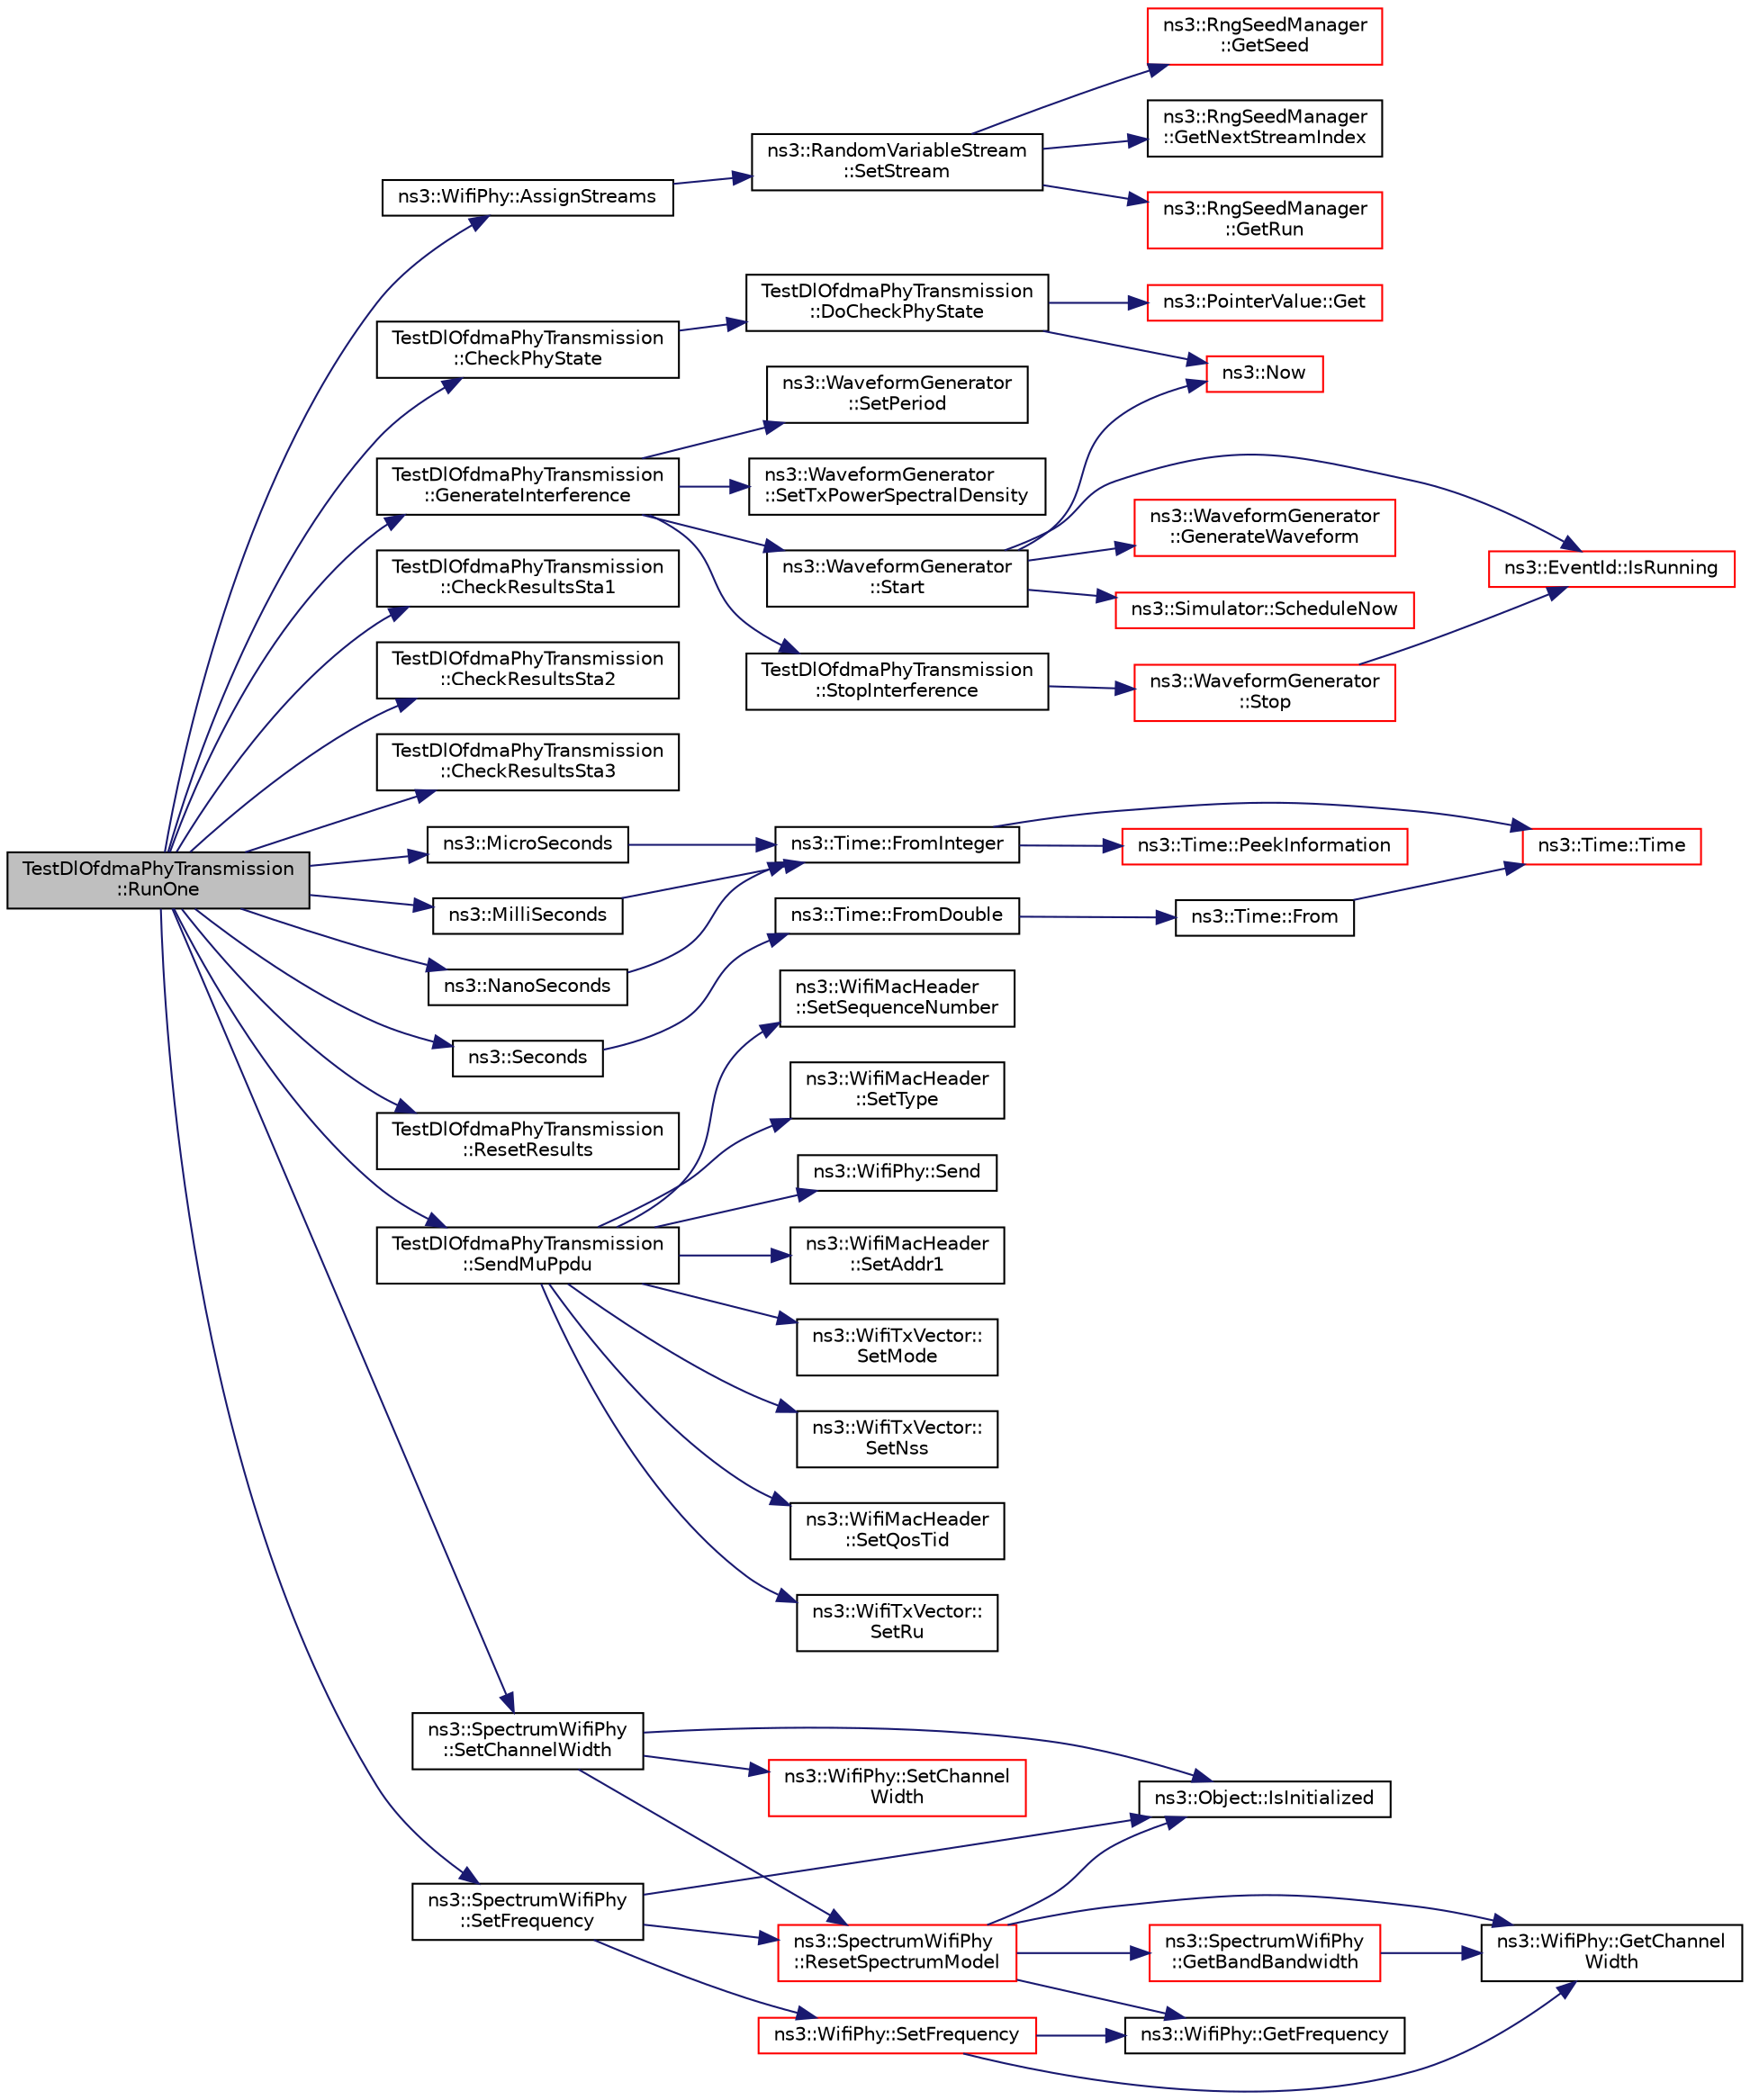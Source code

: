 digraph "TestDlOfdmaPhyTransmission::RunOne"
{
 // LATEX_PDF_SIZE
  edge [fontname="Helvetica",fontsize="10",labelfontname="Helvetica",labelfontsize="10"];
  node [fontname="Helvetica",fontsize="10",shape=record];
  rankdir="LR";
  Node1 [label="TestDlOfdmaPhyTransmission\l::RunOne",height=0.2,width=0.4,color="black", fillcolor="grey75", style="filled", fontcolor="black",tooltip="Run one function."];
  Node1 -> Node2 [color="midnightblue",fontsize="10",style="solid",fontname="Helvetica"];
  Node2 [label="ns3::WifiPhy::AssignStreams",height=0.2,width=0.4,color="black", fillcolor="white", style="filled",URL="$classns3_1_1_wifi_phy.html#afb67fffd3cfed4a799b1c92544dc0b55",tooltip="Assign a fixed random variable stream number to the random variables used by this model."];
  Node2 -> Node3 [color="midnightblue",fontsize="10",style="solid",fontname="Helvetica"];
  Node3 [label="ns3::RandomVariableStream\l::SetStream",height=0.2,width=0.4,color="black", fillcolor="white", style="filled",URL="$classns3_1_1_random_variable_stream.html#add11aaf975607746b7e271d300659a94",tooltip="Specifies the stream number for the RngStream."];
  Node3 -> Node4 [color="midnightblue",fontsize="10",style="solid",fontname="Helvetica"];
  Node4 [label="ns3::RngSeedManager\l::GetNextStreamIndex",height=0.2,width=0.4,color="black", fillcolor="white", style="filled",URL="$classns3_1_1_rng_seed_manager.html#ac109366285260eb4c1e124862d2fd4ad",tooltip="Get the next automatically assigned stream index."];
  Node3 -> Node5 [color="midnightblue",fontsize="10",style="solid",fontname="Helvetica"];
  Node5 [label="ns3::RngSeedManager\l::GetRun",height=0.2,width=0.4,color="red", fillcolor="white", style="filled",URL="$classns3_1_1_rng_seed_manager.html#afaf1b845d2523df05ca341a930de24b3",tooltip="Get the current run number."];
  Node3 -> Node9 [color="midnightblue",fontsize="10",style="solid",fontname="Helvetica"];
  Node9 [label="ns3::RngSeedManager\l::GetSeed",height=0.2,width=0.4,color="red", fillcolor="white", style="filled",URL="$classns3_1_1_rng_seed_manager.html#a09f2d185f02aac599cd5a244c4b73ba5",tooltip="Get the current seed value which will be used by all subsequently instantiated RandomVariableStream o..."];
  Node1 -> Node10 [color="midnightblue",fontsize="10",style="solid",fontname="Helvetica"];
  Node10 [label="TestDlOfdmaPhyTransmission\l::CheckPhyState",height=0.2,width=0.4,color="black", fillcolor="white", style="filled",URL="$class_test_dl_ofdma_phy_transmission.html#aab23a548cea1595472d61233a81503ff",tooltip="Schedule now to check the PHY state."];
  Node10 -> Node11 [color="midnightblue",fontsize="10",style="solid",fontname="Helvetica"];
  Node11 [label="TestDlOfdmaPhyTransmission\l::DoCheckPhyState",height=0.2,width=0.4,color="black", fillcolor="white", style="filled",URL="$class_test_dl_ofdma_phy_transmission.html#ac6b1df6fd8274bfdd6f951a147439709",tooltip="Check the PHY state now."];
  Node11 -> Node12 [color="midnightblue",fontsize="10",style="solid",fontname="Helvetica"];
  Node12 [label="ns3::PointerValue::Get",height=0.2,width=0.4,color="red", fillcolor="white", style="filled",URL="$classns3_1_1_pointer_value.html#a13334c3a4ada0f439bdad5190a0994c7",tooltip=" "];
  Node11 -> Node14 [color="midnightblue",fontsize="10",style="solid",fontname="Helvetica"];
  Node14 [label="ns3::Now",height=0.2,width=0.4,color="red", fillcolor="white", style="filled",URL="$group__simulator.html#gac3635e2e87f7ce316c89290ee1b01d0d",tooltip="create an ns3::Time instance which contains the current simulation time."];
  Node1 -> Node64 [color="midnightblue",fontsize="10",style="solid",fontname="Helvetica"];
  Node64 [label="TestDlOfdmaPhyTransmission\l::CheckResultsSta1",height=0.2,width=0.4,color="black", fillcolor="white", style="filled",URL="$class_test_dl_ofdma_phy_transmission.html#ab588211b6c5015dad909261670d81f2f",tooltip="Check the results for STA 1."];
  Node1 -> Node65 [color="midnightblue",fontsize="10",style="solid",fontname="Helvetica"];
  Node65 [label="TestDlOfdmaPhyTransmission\l::CheckResultsSta2",height=0.2,width=0.4,color="black", fillcolor="white", style="filled",URL="$class_test_dl_ofdma_phy_transmission.html#a9b7939ac55b43a97e1387b052c2515a9",tooltip="Check the results for STA 2."];
  Node1 -> Node66 [color="midnightblue",fontsize="10",style="solid",fontname="Helvetica"];
  Node66 [label="TestDlOfdmaPhyTransmission\l::CheckResultsSta3",height=0.2,width=0.4,color="black", fillcolor="white", style="filled",URL="$class_test_dl_ofdma_phy_transmission.html#aeb259b2d9ee64bc44354f82c2e4eba53",tooltip="Check the results for STA 3."];
  Node1 -> Node67 [color="midnightblue",fontsize="10",style="solid",fontname="Helvetica"];
  Node67 [label="TestDlOfdmaPhyTransmission\l::GenerateInterference",height=0.2,width=0.4,color="black", fillcolor="white", style="filled",URL="$class_test_dl_ofdma_phy_transmission.html#a492080b1b2dcc46df28d277e9045a201",tooltip="Generate interference function."];
  Node67 -> Node68 [color="midnightblue",fontsize="10",style="solid",fontname="Helvetica"];
  Node68 [label="ns3::WaveformGenerator\l::SetPeriod",height=0.2,width=0.4,color="black", fillcolor="white", style="filled",URL="$classns3_1_1_waveform_generator.html#af3dfd909dc0ba232cb44e88ea95f8675",tooltip="Set the period according to which the WaveformGenerator switches on and off."];
  Node67 -> Node69 [color="midnightblue",fontsize="10",style="solid",fontname="Helvetica"];
  Node69 [label="ns3::WaveformGenerator\l::SetTxPowerSpectralDensity",height=0.2,width=0.4,color="black", fillcolor="white", style="filled",URL="$classns3_1_1_waveform_generator.html#ae4e8fb49cc64954886b4eba3bd450543",tooltip="Set the Power Spectral Density used for outgoing waveforms."];
  Node67 -> Node70 [color="midnightblue",fontsize="10",style="solid",fontname="Helvetica"];
  Node70 [label="ns3::WaveformGenerator\l::Start",height=0.2,width=0.4,color="black", fillcolor="white", style="filled",URL="$classns3_1_1_waveform_generator.html#acae62e68efad9596b5714f291c9f23bb",tooltip="Start the waveform generator."];
  Node70 -> Node71 [color="midnightblue",fontsize="10",style="solid",fontname="Helvetica"];
  Node71 [label="ns3::WaveformGenerator\l::GenerateWaveform",height=0.2,width=0.4,color="red", fillcolor="white", style="filled",URL="$classns3_1_1_waveform_generator.html#a79891eacee028b286ba0c0473b15454c",tooltip="Generates a waveform."];
  Node70 -> Node84 [color="midnightblue",fontsize="10",style="solid",fontname="Helvetica"];
  Node84 [label="ns3::EventId::IsRunning",height=0.2,width=0.4,color="red", fillcolor="white", style="filled",URL="$classns3_1_1_event_id.html#a8b41e6f8c54db6bede8a7dcaf917074a",tooltip="This method is syntactic sugar for !IsExpired()."];
  Node70 -> Node14 [color="midnightblue",fontsize="10",style="solid",fontname="Helvetica"];
  Node70 -> Node88 [color="midnightblue",fontsize="10",style="solid",fontname="Helvetica"];
  Node88 [label="ns3::Simulator::ScheduleNow",height=0.2,width=0.4,color="red", fillcolor="white", style="filled",URL="$classns3_1_1_simulator.html#ab8a8b58feaa12f531175df5fd355c362",tooltip="Schedule an event to expire Now."];
  Node67 -> Node91 [color="midnightblue",fontsize="10",style="solid",fontname="Helvetica"];
  Node91 [label="TestDlOfdmaPhyTransmission\l::StopInterference",height=0.2,width=0.4,color="black", fillcolor="white", style="filled",URL="$class_test_dl_ofdma_phy_transmission.html#a75b5e87baa097d12c96cccfeaf51909a",tooltip="Stop interference function."];
  Node91 -> Node92 [color="midnightblue",fontsize="10",style="solid",fontname="Helvetica"];
  Node92 [label="ns3::WaveformGenerator\l::Stop",height=0.2,width=0.4,color="red", fillcolor="white", style="filled",URL="$classns3_1_1_waveform_generator.html#af3f769456a90799a9fe7634bf0ba892e",tooltip="Stop the waveform generator."];
  Node92 -> Node84 [color="midnightblue",fontsize="10",style="solid",fontname="Helvetica"];
  Node1 -> Node96 [color="midnightblue",fontsize="10",style="solid",fontname="Helvetica"];
  Node96 [label="ns3::MicroSeconds",height=0.2,width=0.4,color="black", fillcolor="white", style="filled",URL="$group__timecivil.html#ga17465a639c8d1464e76538afdd78a9f0",tooltip="Construct a Time in the indicated unit."];
  Node96 -> Node97 [color="midnightblue",fontsize="10",style="solid",fontname="Helvetica"];
  Node97 [label="ns3::Time::FromInteger",height=0.2,width=0.4,color="black", fillcolor="white", style="filled",URL="$classns3_1_1_time.html#a3e742c67b2764e75ff95f9b754d43fe9",tooltip="Create a Time equal to value in unit unit."];
  Node97 -> Node98 [color="midnightblue",fontsize="10",style="solid",fontname="Helvetica"];
  Node98 [label="ns3::Time::Time",height=0.2,width=0.4,color="red", fillcolor="white", style="filled",URL="$classns3_1_1_time.html#a8a39dc1b8cbbd7fe6d940e492d1b925e",tooltip="Default constructor, with value 0."];
  Node97 -> Node101 [color="midnightblue",fontsize="10",style="solid",fontname="Helvetica"];
  Node101 [label="ns3::Time::PeekInformation",height=0.2,width=0.4,color="red", fillcolor="white", style="filled",URL="$classns3_1_1_time.html#a0b023c55c20582aa7c1781aacf128034",tooltip="Get the Information record for timeUnit for the current Resolution."];
  Node1 -> Node106 [color="midnightblue",fontsize="10",style="solid",fontname="Helvetica"];
  Node106 [label="ns3::MilliSeconds",height=0.2,width=0.4,color="black", fillcolor="white", style="filled",URL="$group__timecivil.html#gaf26127cf4571146b83a92ee18679c7a9",tooltip="Construct a Time in the indicated unit."];
  Node106 -> Node97 [color="midnightblue",fontsize="10",style="solid",fontname="Helvetica"];
  Node1 -> Node107 [color="midnightblue",fontsize="10",style="solid",fontname="Helvetica"];
  Node107 [label="ns3::NanoSeconds",height=0.2,width=0.4,color="black", fillcolor="white", style="filled",URL="$group__timecivil.html#ga281d64bcb4dad96267d83c7688ec433f",tooltip="Construct a Time in the indicated unit."];
  Node107 -> Node97 [color="midnightblue",fontsize="10",style="solid",fontname="Helvetica"];
  Node1 -> Node108 [color="midnightblue",fontsize="10",style="solid",fontname="Helvetica"];
  Node108 [label="TestDlOfdmaPhyTransmission\l::ResetResults",height=0.2,width=0.4,color="black", fillcolor="white", style="filled",URL="$class_test_dl_ofdma_phy_transmission.html#ad7c838424e24d7168e58a9c2552ef87a",tooltip="Reset the results."];
  Node1 -> Node109 [color="midnightblue",fontsize="10",style="solid",fontname="Helvetica"];
  Node109 [label="ns3::Seconds",height=0.2,width=0.4,color="black", fillcolor="white", style="filled",URL="$group__timecivil.html#ga33c34b816f8ff6628e33d5c8e9713b9e",tooltip="Construct a Time in the indicated unit."];
  Node109 -> Node104 [color="midnightblue",fontsize="10",style="solid",fontname="Helvetica"];
  Node104 [label="ns3::Time::FromDouble",height=0.2,width=0.4,color="black", fillcolor="white", style="filled",URL="$classns3_1_1_time.html#a60e845f4a74e62495b86356afe604cb4",tooltip="Create a Time equal to value in unit unit."];
  Node104 -> Node105 [color="midnightblue",fontsize="10",style="solid",fontname="Helvetica"];
  Node105 [label="ns3::Time::From",height=0.2,width=0.4,color="black", fillcolor="white", style="filled",URL="$classns3_1_1_time.html#a34e4acc13d0e08cc8cb9cd3b838b9baf",tooltip="Create a Time in the current unit."];
  Node105 -> Node98 [color="midnightblue",fontsize="10",style="solid",fontname="Helvetica"];
  Node1 -> Node110 [color="midnightblue",fontsize="10",style="solid",fontname="Helvetica"];
  Node110 [label="TestDlOfdmaPhyTransmission\l::SendMuPpdu",height=0.2,width=0.4,color="black", fillcolor="white", style="filled",URL="$class_test_dl_ofdma_phy_transmission.html#afe56ec46ca095d86e1713aeff86f8804",tooltip="Send MU-PPDU function."];
  Node110 -> Node111 [color="midnightblue",fontsize="10",style="solid",fontname="Helvetica"];
  Node111 [label="ns3::WifiPhy::Send",height=0.2,width=0.4,color="black", fillcolor="white", style="filled",URL="$classns3_1_1_wifi_phy.html#a1423d40e3c21084b1e07a9360174deaa",tooltip=" "];
  Node110 -> Node112 [color="midnightblue",fontsize="10",style="solid",fontname="Helvetica"];
  Node112 [label="ns3::WifiMacHeader\l::SetAddr1",height=0.2,width=0.4,color="black", fillcolor="white", style="filled",URL="$classns3_1_1_wifi_mac_header.html#a6478a02b80d5c01657714c5c7a0ae1cb",tooltip="Fill the Address 1 field with the given address."];
  Node110 -> Node113 [color="midnightblue",fontsize="10",style="solid",fontname="Helvetica"];
  Node113 [label="ns3::WifiTxVector::\lSetMode",height=0.2,width=0.4,color="black", fillcolor="white", style="filled",URL="$classns3_1_1_wifi_tx_vector.html#af39f17fec348c22f8c963bcb6bb5fc53",tooltip="Sets the selected payload transmission mode."];
  Node110 -> Node114 [color="midnightblue",fontsize="10",style="solid",fontname="Helvetica"];
  Node114 [label="ns3::WifiTxVector::\lSetNss",height=0.2,width=0.4,color="black", fillcolor="white", style="filled",URL="$classns3_1_1_wifi_tx_vector.html#af6b333491a8b20c064d8d1ad35381194",tooltip="Sets the number of Nss."];
  Node110 -> Node115 [color="midnightblue",fontsize="10",style="solid",fontname="Helvetica"];
  Node115 [label="ns3::WifiMacHeader\l::SetQosTid",height=0.2,width=0.4,color="black", fillcolor="white", style="filled",URL="$classns3_1_1_wifi_mac_header.html#a84a98932f5b66cca86bdfaa9cb1bcf7b",tooltip="Set the TID for the QoS header."];
  Node110 -> Node116 [color="midnightblue",fontsize="10",style="solid",fontname="Helvetica"];
  Node116 [label="ns3::WifiTxVector::\lSetRu",height=0.2,width=0.4,color="black", fillcolor="white", style="filled",URL="$classns3_1_1_wifi_tx_vector.html#a88a59ceba2245aa911dde29d267b58dc",tooltip="Set the RU specification for the STA-ID."];
  Node110 -> Node117 [color="midnightblue",fontsize="10",style="solid",fontname="Helvetica"];
  Node117 [label="ns3::WifiMacHeader\l::SetSequenceNumber",height=0.2,width=0.4,color="black", fillcolor="white", style="filled",URL="$classns3_1_1_wifi_mac_header.html#a51634924960a25606596916eabdcc12e",tooltip="Set the sequence number of the header."];
  Node110 -> Node118 [color="midnightblue",fontsize="10",style="solid",fontname="Helvetica"];
  Node118 [label="ns3::WifiMacHeader\l::SetType",height=0.2,width=0.4,color="black", fillcolor="white", style="filled",URL="$classns3_1_1_wifi_mac_header.html#a71172371f11f1cfcb3912bb03134c285",tooltip="Set Type/Subtype values with the correct values depending on the given type."];
  Node1 -> Node119 [color="midnightblue",fontsize="10",style="solid",fontname="Helvetica"];
  Node119 [label="ns3::SpectrumWifiPhy\l::SetChannelWidth",height=0.2,width=0.4,color="black", fillcolor="white", style="filled",URL="$classns3_1_1_spectrum_wifi_phy.html#aa1c4d88bab380bb8a3a98e90b6f097a3",tooltip=" "];
  Node119 -> Node120 [color="midnightblue",fontsize="10",style="solid",fontname="Helvetica"];
  Node120 [label="ns3::Object::IsInitialized",height=0.2,width=0.4,color="black", fillcolor="white", style="filled",URL="$classns3_1_1_object.html#a400267b4552078896863287d3aaad53f",tooltip="Check if the object has been initialized."];
  Node119 -> Node121 [color="midnightblue",fontsize="10",style="solid",fontname="Helvetica"];
  Node121 [label="ns3::SpectrumWifiPhy\l::ResetSpectrumModel",height=0.2,width=0.4,color="red", fillcolor="white", style="filled",URL="$classns3_1_1_spectrum_wifi_phy.html#ad2effd0eafb2daf821f088026056ee2a",tooltip="Perform run-time spectrum model change."];
  Node121 -> Node122 [color="midnightblue",fontsize="10",style="solid",fontname="Helvetica"];
  Node122 [label="ns3::SpectrumWifiPhy\l::GetBandBandwidth",height=0.2,width=0.4,color="red", fillcolor="white", style="filled",URL="$classns3_1_1_spectrum_wifi_phy.html#a41a29304f5453abfbc59872f6725aa56",tooltip=" "];
  Node122 -> Node123 [color="midnightblue",fontsize="10",style="solid",fontname="Helvetica"];
  Node123 [label="ns3::WifiPhy::GetChannel\lWidth",height=0.2,width=0.4,color="black", fillcolor="white", style="filled",URL="$classns3_1_1_wifi_phy.html#af55a96fc67e724abd99aeaeab826187f",tooltip=" "];
  Node121 -> Node123 [color="midnightblue",fontsize="10",style="solid",fontname="Helvetica"];
  Node121 -> Node125 [color="midnightblue",fontsize="10",style="solid",fontname="Helvetica"];
  Node125 [label="ns3::WifiPhy::GetFrequency",height=0.2,width=0.4,color="black", fillcolor="white", style="filled",URL="$classns3_1_1_wifi_phy.html#afca470e272ec5c3126da63c0a6102f4c",tooltip=" "];
  Node121 -> Node120 [color="midnightblue",fontsize="10",style="solid",fontname="Helvetica"];
  Node119 -> Node140 [color="midnightblue",fontsize="10",style="solid",fontname="Helvetica"];
  Node140 [label="ns3::WifiPhy::SetChannel\lWidth",height=0.2,width=0.4,color="red", fillcolor="white", style="filled",URL="$classns3_1_1_wifi_phy.html#a84cca013904983c064faff606ddc80a9",tooltip=" "];
  Node1 -> Node144 [color="midnightblue",fontsize="10",style="solid",fontname="Helvetica"];
  Node144 [label="ns3::SpectrumWifiPhy\l::SetFrequency",height=0.2,width=0.4,color="black", fillcolor="white", style="filled",URL="$classns3_1_1_spectrum_wifi_phy.html#a895ab43dc99cf6dd0a52686691cf5cb3",tooltip=" "];
  Node144 -> Node120 [color="midnightblue",fontsize="10",style="solid",fontname="Helvetica"];
  Node144 -> Node121 [color="midnightblue",fontsize="10",style="solid",fontname="Helvetica"];
  Node144 -> Node145 [color="midnightblue",fontsize="10",style="solid",fontname="Helvetica"];
  Node145 [label="ns3::WifiPhy::SetFrequency",height=0.2,width=0.4,color="red", fillcolor="white", style="filled",URL="$classns3_1_1_wifi_phy.html#afecd69b20631e112aa863dbed4c4bd22",tooltip=" "];
  Node145 -> Node123 [color="midnightblue",fontsize="10",style="solid",fontname="Helvetica"];
  Node145 -> Node125 [color="midnightblue",fontsize="10",style="solid",fontname="Helvetica"];
}
